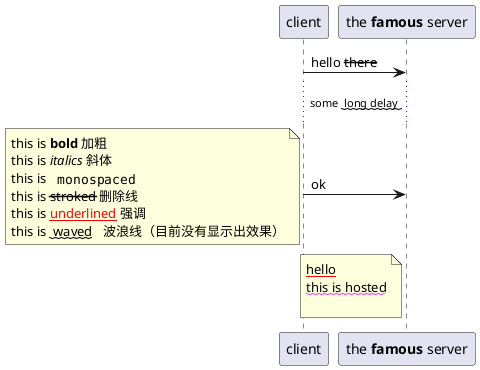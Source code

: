 @startuml Creole and header

participant client
participant "the **famous** server" as nginx

client -> nginx : hello --there--
... some ~~ long delay ~~ ...
client -> nginx : ok
note left
this is **bold** 加粗
this is //italics// 斜体
this is "" monospaced"" 
this is --stroked-- 删除线
this is <color #red>__underlined__</color> 强调
this is ~~ waved ~~  波浪线（目前没有显示出效果）
end note
note left of nginx
<u:red>hello</u>
<w:#FF33FF>this is hosted</w>

end note
@enduml

